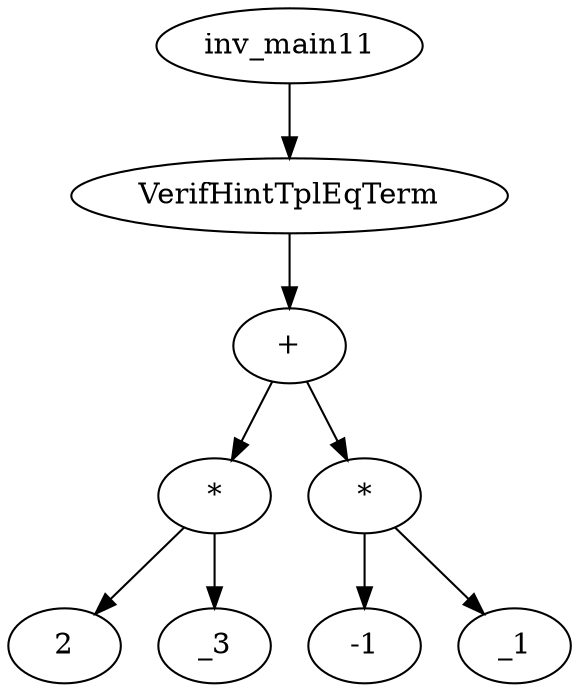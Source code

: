 digraph dag {
0 [label="inv_main11"];
1 [label="VerifHintTplEqTerm"];
2 [label="+"];
3 [label="*"];
4 [label="2"];
5 [label="_3"];
6 [label="*"];
7 [label="-1"];
8 [label="_1"];
0->1
1->2
2->3
2 -> 6
3->5
3 -> 4
6->8
6 -> 7
}
